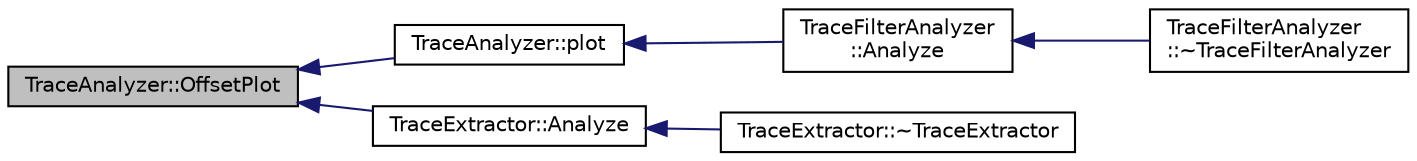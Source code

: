 digraph "TraceAnalyzer::OffsetPlot"
{
  edge [fontname="Helvetica",fontsize="10",labelfontname="Helvetica",labelfontsize="10"];
  node [fontname="Helvetica",fontsize="10",shape=record];
  rankdir="LR";
  Node1 [label="TraceAnalyzer::OffsetPlot",height=0.2,width=0.4,color="black", fillcolor="grey75", style="filled", fontcolor="black"];
  Node1 -> Node2 [dir="back",color="midnightblue",fontsize="10",style="solid",fontname="Helvetica"];
  Node2 [label="TraceAnalyzer::plot",height=0.2,width=0.4,color="black", fillcolor="white", style="filled",URL="$d2/dbc/class_trace_analyzer.html#a435c459a74db6c5a07f4fc5469a1a04c",tooltip="Implementation of the plot command to interface with the DAMM routines. "];
  Node2 -> Node3 [dir="back",color="midnightblue",fontsize="10",style="solid",fontname="Helvetica"];
  Node3 [label="TraceFilterAnalyzer\l::Analyze",height=0.2,width=0.4,color="black", fillcolor="white", style="filled",URL="$d4/db0/class_trace_filter_analyzer.html#a45f41a5debe6c290a4a59374d887d094"];
  Node3 -> Node4 [dir="back",color="midnightblue",fontsize="10",style="solid",fontname="Helvetica"];
  Node4 [label="TraceFilterAnalyzer\l::~TraceFilterAnalyzer",height=0.2,width=0.4,color="black", fillcolor="white", style="filled",URL="$d4/db0/class_trace_filter_analyzer.html#aaadf927cff2a0fe2ded1929ce14ea3d6"];
  Node1 -> Node5 [dir="back",color="midnightblue",fontsize="10",style="solid",fontname="Helvetica"];
  Node5 [label="TraceExtractor::Analyze",height=0.2,width=0.4,color="black", fillcolor="white", style="filled",URL="$d8/d3d/class_trace_extractor.html#a3b5bdd6e093f619042d83e4749f1b084"];
  Node5 -> Node6 [dir="back",color="midnightblue",fontsize="10",style="solid",fontname="Helvetica"];
  Node6 [label="TraceExtractor::~TraceExtractor",height=0.2,width=0.4,color="black", fillcolor="white", style="filled",URL="$d8/d3d/class_trace_extractor.html#af0c10d38d76e8b3695bd5e92748a6907"];
}
